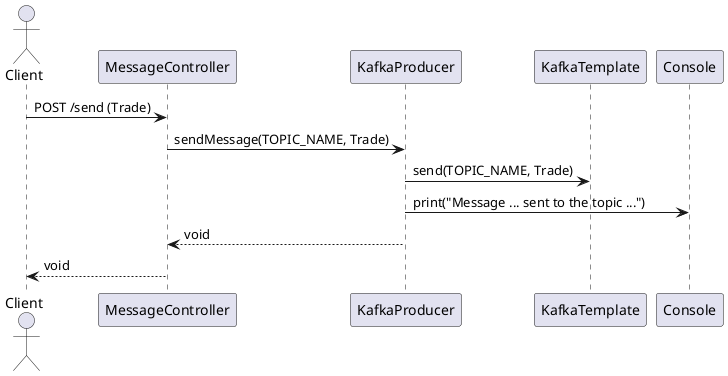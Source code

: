 @startuml
actor Client

Client -> MessageController : POST /send (Trade)
MessageController -> KafkaProducer : sendMessage(TOPIC_NAME, Trade)
KafkaProducer -> KafkaTemplate : send(TOPIC_NAME, Trade)
KafkaProducer -> Console : print("Message ... sent to the topic ...")
KafkaProducer --> MessageController : void
MessageController --> Client : void

@enduml